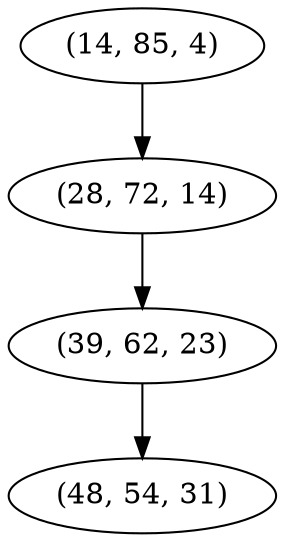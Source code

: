 digraph tree {
    "(14, 85, 4)";
    "(28, 72, 14)";
    "(39, 62, 23)";
    "(48, 54, 31)";
    "(14, 85, 4)" -> "(28, 72, 14)";
    "(28, 72, 14)" -> "(39, 62, 23)";
    "(39, 62, 23)" -> "(48, 54, 31)";
}

